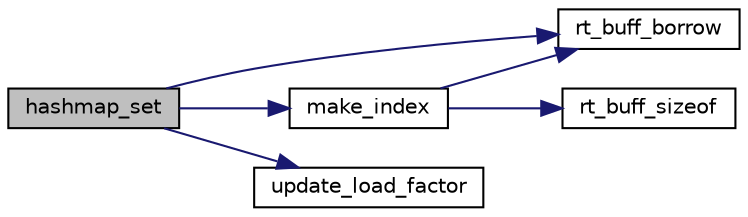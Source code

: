 digraph "hashmap_set"
{
 // LATEX_PDF_SIZE
  edge [fontname="Helvetica",fontsize="10",labelfontname="Helvetica",labelfontsize="10"];
  node [fontname="Helvetica",fontsize="10",shape=record];
  rankdir="LR";
  Node1 [label="hashmap_set",height=0.2,width=0.4,color="black", fillcolor="grey75", style="filled", fontcolor="black",tooltip="Set the key to value on self."];
  Node1 -> Node2 [color="midnightblue",fontsize="10",style="solid",fontname="Helvetica"];
  Node2 [label="make_index",height=0.2,width=0.4,color="black", fillcolor="white", style="filled",URL="$hashmap_8c.html#a8b57f0ce7e665a3bf1149e9bc4382cdd",tooltip=" "];
  Node2 -> Node3 [color="midnightblue",fontsize="10",style="solid",fontname="Helvetica"];
  Node3 [label="rt_buff_borrow",height=0.2,width=0.4,color="black", fillcolor="white", style="filled",URL="$rt__buffer_8c.html#a039150cb6b9a685b4cc33a6532a79ec5",tooltip="Get a reference to the underlying buffer of a managed string to use with functions that need a raw co..."];
  Node2 -> Node4 [color="midnightblue",fontsize="10",style="solid",fontname="Helvetica"];
  Node4 [label="rt_buff_sizeof",height=0.2,width=0.4,color="black", fillcolor="white", style="filled",URL="$rt__buffer_8c.html#abb767504584d542d819c76d09ebeded5",tooltip="Get the size of the underlying buffer."];
  Node1 -> Node3 [color="midnightblue",fontsize="10",style="solid",fontname="Helvetica"];
  Node1 -> Node5 [color="midnightblue",fontsize="10",style="solid",fontname="Helvetica"];
  Node5 [label="update_load_factor",height=0.2,width=0.4,color="black", fillcolor="white", style="filled",URL="$hashmap_8c.html#a9da9fdcd001aaa305040716ad4d08514",tooltip=" "];
}
